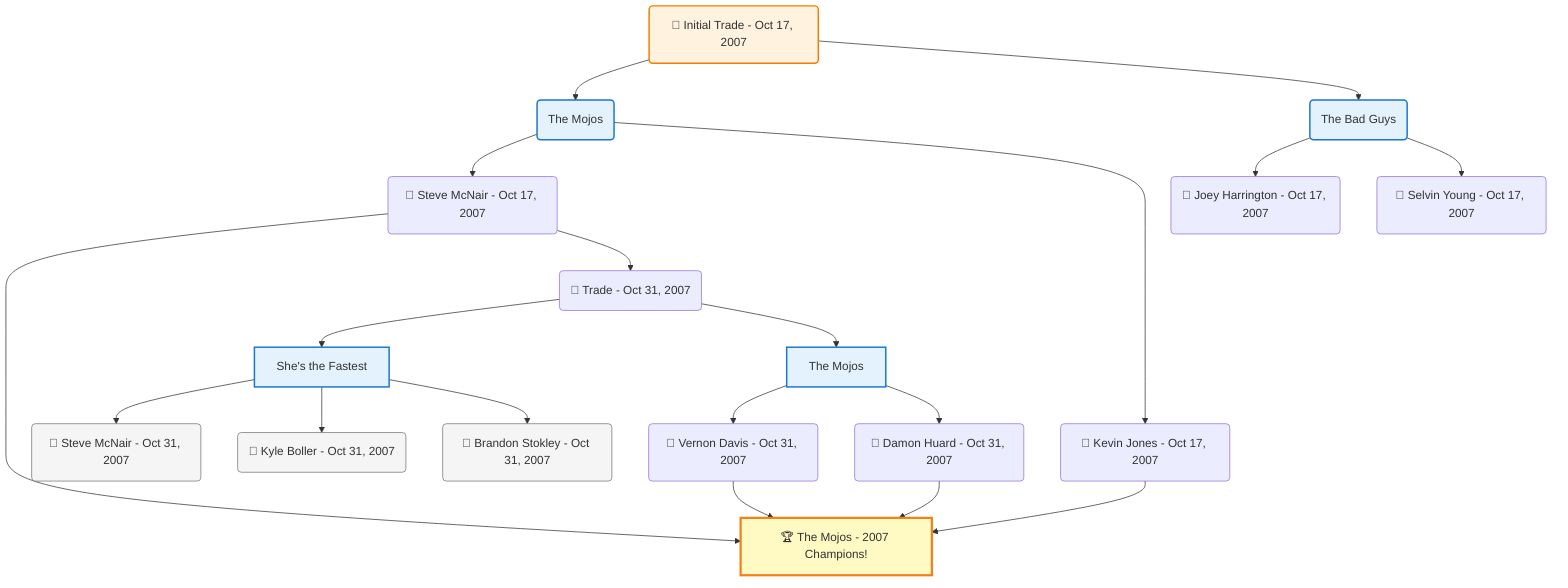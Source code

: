 flowchart TD

    TRADE_MAIN("🔄 Initial Trade - Oct 17, 2007")
    TEAM_1("The Mojos")
    TEAM_2("The Bad Guys")
    NODE_bd4b06ca-c724-49ee-8c36-0a63bff38398("🔄 Steve McNair - Oct 17, 2007")
    CHAMP_bbe2d0ad-54cf-4c22-be82-b2a5f262a157_2007["🏆 The Mojos - 2007 Champions!"]
    TRADE_7a5ae827-06d7-45d2-b3ac-8a66e8e0b6a6_3("🔄 Trade - Oct 31, 2007")
    TEAM_4449259f-64af-44fd-9235-1facc0926234_4["She's the Fastest"]
    NODE_070d2e46-51f5-4628-9295-e6ecc3131ee8("🔄 Steve McNair - Oct 31, 2007")
    NODE_df7461d0-3e68-47bb-84de-df0c0665efe1("🔄 Kyle Boller - Oct 31, 2007")
    NODE_d059a32b-b08d-4c77-b82f-ec266b3bb976("🔄 Brandon Stokley - Oct 31, 2007")
    TEAM_bbe2d0ad-54cf-4c22-be82-b2a5f262a157_5["The Mojos"]
    NODE_7165dcbf-64dd-4488-b1b1-878288808636("🔄 Vernon Davis - Oct 31, 2007")
    NODE_0a8e9daa-d9a2-4b0c-9264-bf8dc0c97146("🔄 Damon Huard - Oct 31, 2007")
    NODE_ff8a8e01-b8e6-4e95-953a-4f0ee95779c9("🔄 Joey Harrington - Oct 17, 2007")
    NODE_ebad2040-50a5-41d8-9aee-69d15f0422cf("🔄 Kevin Jones - Oct 17, 2007")
    NODE_42c3e932-297a-4f55-89e0-effc9dcc9e8b("🔄 Selvin Young - Oct 17, 2007")

    TRADE_MAIN --> TEAM_1
    TRADE_MAIN --> TEAM_2
    TEAM_1 --> NODE_bd4b06ca-c724-49ee-8c36-0a63bff38398
    NODE_bd4b06ca-c724-49ee-8c36-0a63bff38398 --> CHAMP_bbe2d0ad-54cf-4c22-be82-b2a5f262a157_2007
    NODE_bd4b06ca-c724-49ee-8c36-0a63bff38398 --> TRADE_7a5ae827-06d7-45d2-b3ac-8a66e8e0b6a6_3
    TRADE_7a5ae827-06d7-45d2-b3ac-8a66e8e0b6a6_3 --> TEAM_4449259f-64af-44fd-9235-1facc0926234_4
    TEAM_4449259f-64af-44fd-9235-1facc0926234_4 --> NODE_070d2e46-51f5-4628-9295-e6ecc3131ee8
    TEAM_4449259f-64af-44fd-9235-1facc0926234_4 --> NODE_df7461d0-3e68-47bb-84de-df0c0665efe1
    TEAM_4449259f-64af-44fd-9235-1facc0926234_4 --> NODE_d059a32b-b08d-4c77-b82f-ec266b3bb976
    TRADE_7a5ae827-06d7-45d2-b3ac-8a66e8e0b6a6_3 --> TEAM_bbe2d0ad-54cf-4c22-be82-b2a5f262a157_5
    TEAM_bbe2d0ad-54cf-4c22-be82-b2a5f262a157_5 --> NODE_7165dcbf-64dd-4488-b1b1-878288808636
    NODE_7165dcbf-64dd-4488-b1b1-878288808636 --> CHAMP_bbe2d0ad-54cf-4c22-be82-b2a5f262a157_2007
    TEAM_bbe2d0ad-54cf-4c22-be82-b2a5f262a157_5 --> NODE_0a8e9daa-d9a2-4b0c-9264-bf8dc0c97146
    NODE_0a8e9daa-d9a2-4b0c-9264-bf8dc0c97146 --> CHAMP_bbe2d0ad-54cf-4c22-be82-b2a5f262a157_2007
    TEAM_2 --> NODE_ff8a8e01-b8e6-4e95-953a-4f0ee95779c9
    TEAM_1 --> NODE_ebad2040-50a5-41d8-9aee-69d15f0422cf
    NODE_ebad2040-50a5-41d8-9aee-69d15f0422cf --> CHAMP_bbe2d0ad-54cf-4c22-be82-b2a5f262a157_2007
    TEAM_2 --> NODE_42c3e932-297a-4f55-89e0-effc9dcc9e8b

    %% Node styling
    classDef teamNode fill:#e3f2fd,stroke:#1976d2,stroke-width:2px
    classDef tradeNode fill:#fff3e0,stroke:#f57c00,stroke-width:2px
    classDef playerNode fill:#f3e5f5,stroke:#7b1fa2,stroke-width:1px
    classDef nonRootPlayerNode fill:#f5f5f5,stroke:#757575,stroke-width:1px
    classDef endNode fill:#ffebee,stroke:#c62828,stroke-width:2px
    classDef waiverNode fill:#e8f5e8,stroke:#388e3c,stroke-width:2px
    classDef championshipNode fill:#fff9c4,stroke:#f57f17,stroke-width:3px

    class TEAM_1,TEAM_2,TEAM_4449259f-64af-44fd-9235-1facc0926234_4,TEAM_bbe2d0ad-54cf-4c22-be82-b2a5f262a157_5 teamNode
    class CHAMP_bbe2d0ad-54cf-4c22-be82-b2a5f262a157_2007 championshipNode
    class NODE_070d2e46-51f5-4628-9295-e6ecc3131ee8,NODE_df7461d0-3e68-47bb-84de-df0c0665efe1,NODE_d059a32b-b08d-4c77-b82f-ec266b3bb976 nonRootPlayerNode
    class TRADE_MAIN tradeNode